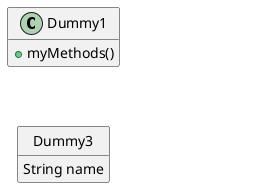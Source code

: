 @startuml
class Dummy1 {
+myMethods()
}
class Dummy2 {
+hiddenMethod()
}
class Dummy3 <<Serializable>> {
String name
}

'隐藏所有的成员
hide members

'隐藏原型
hide stereotype

show stereotype

'隐藏类名前带圈的
hide <<Serializable>> circle

'显示Dummy1的方法
show Dummy1 methods

'隐藏类
hide Dummy2

'显示<<Serializable>>的字段
show <<Serializable>> fields
@enduml